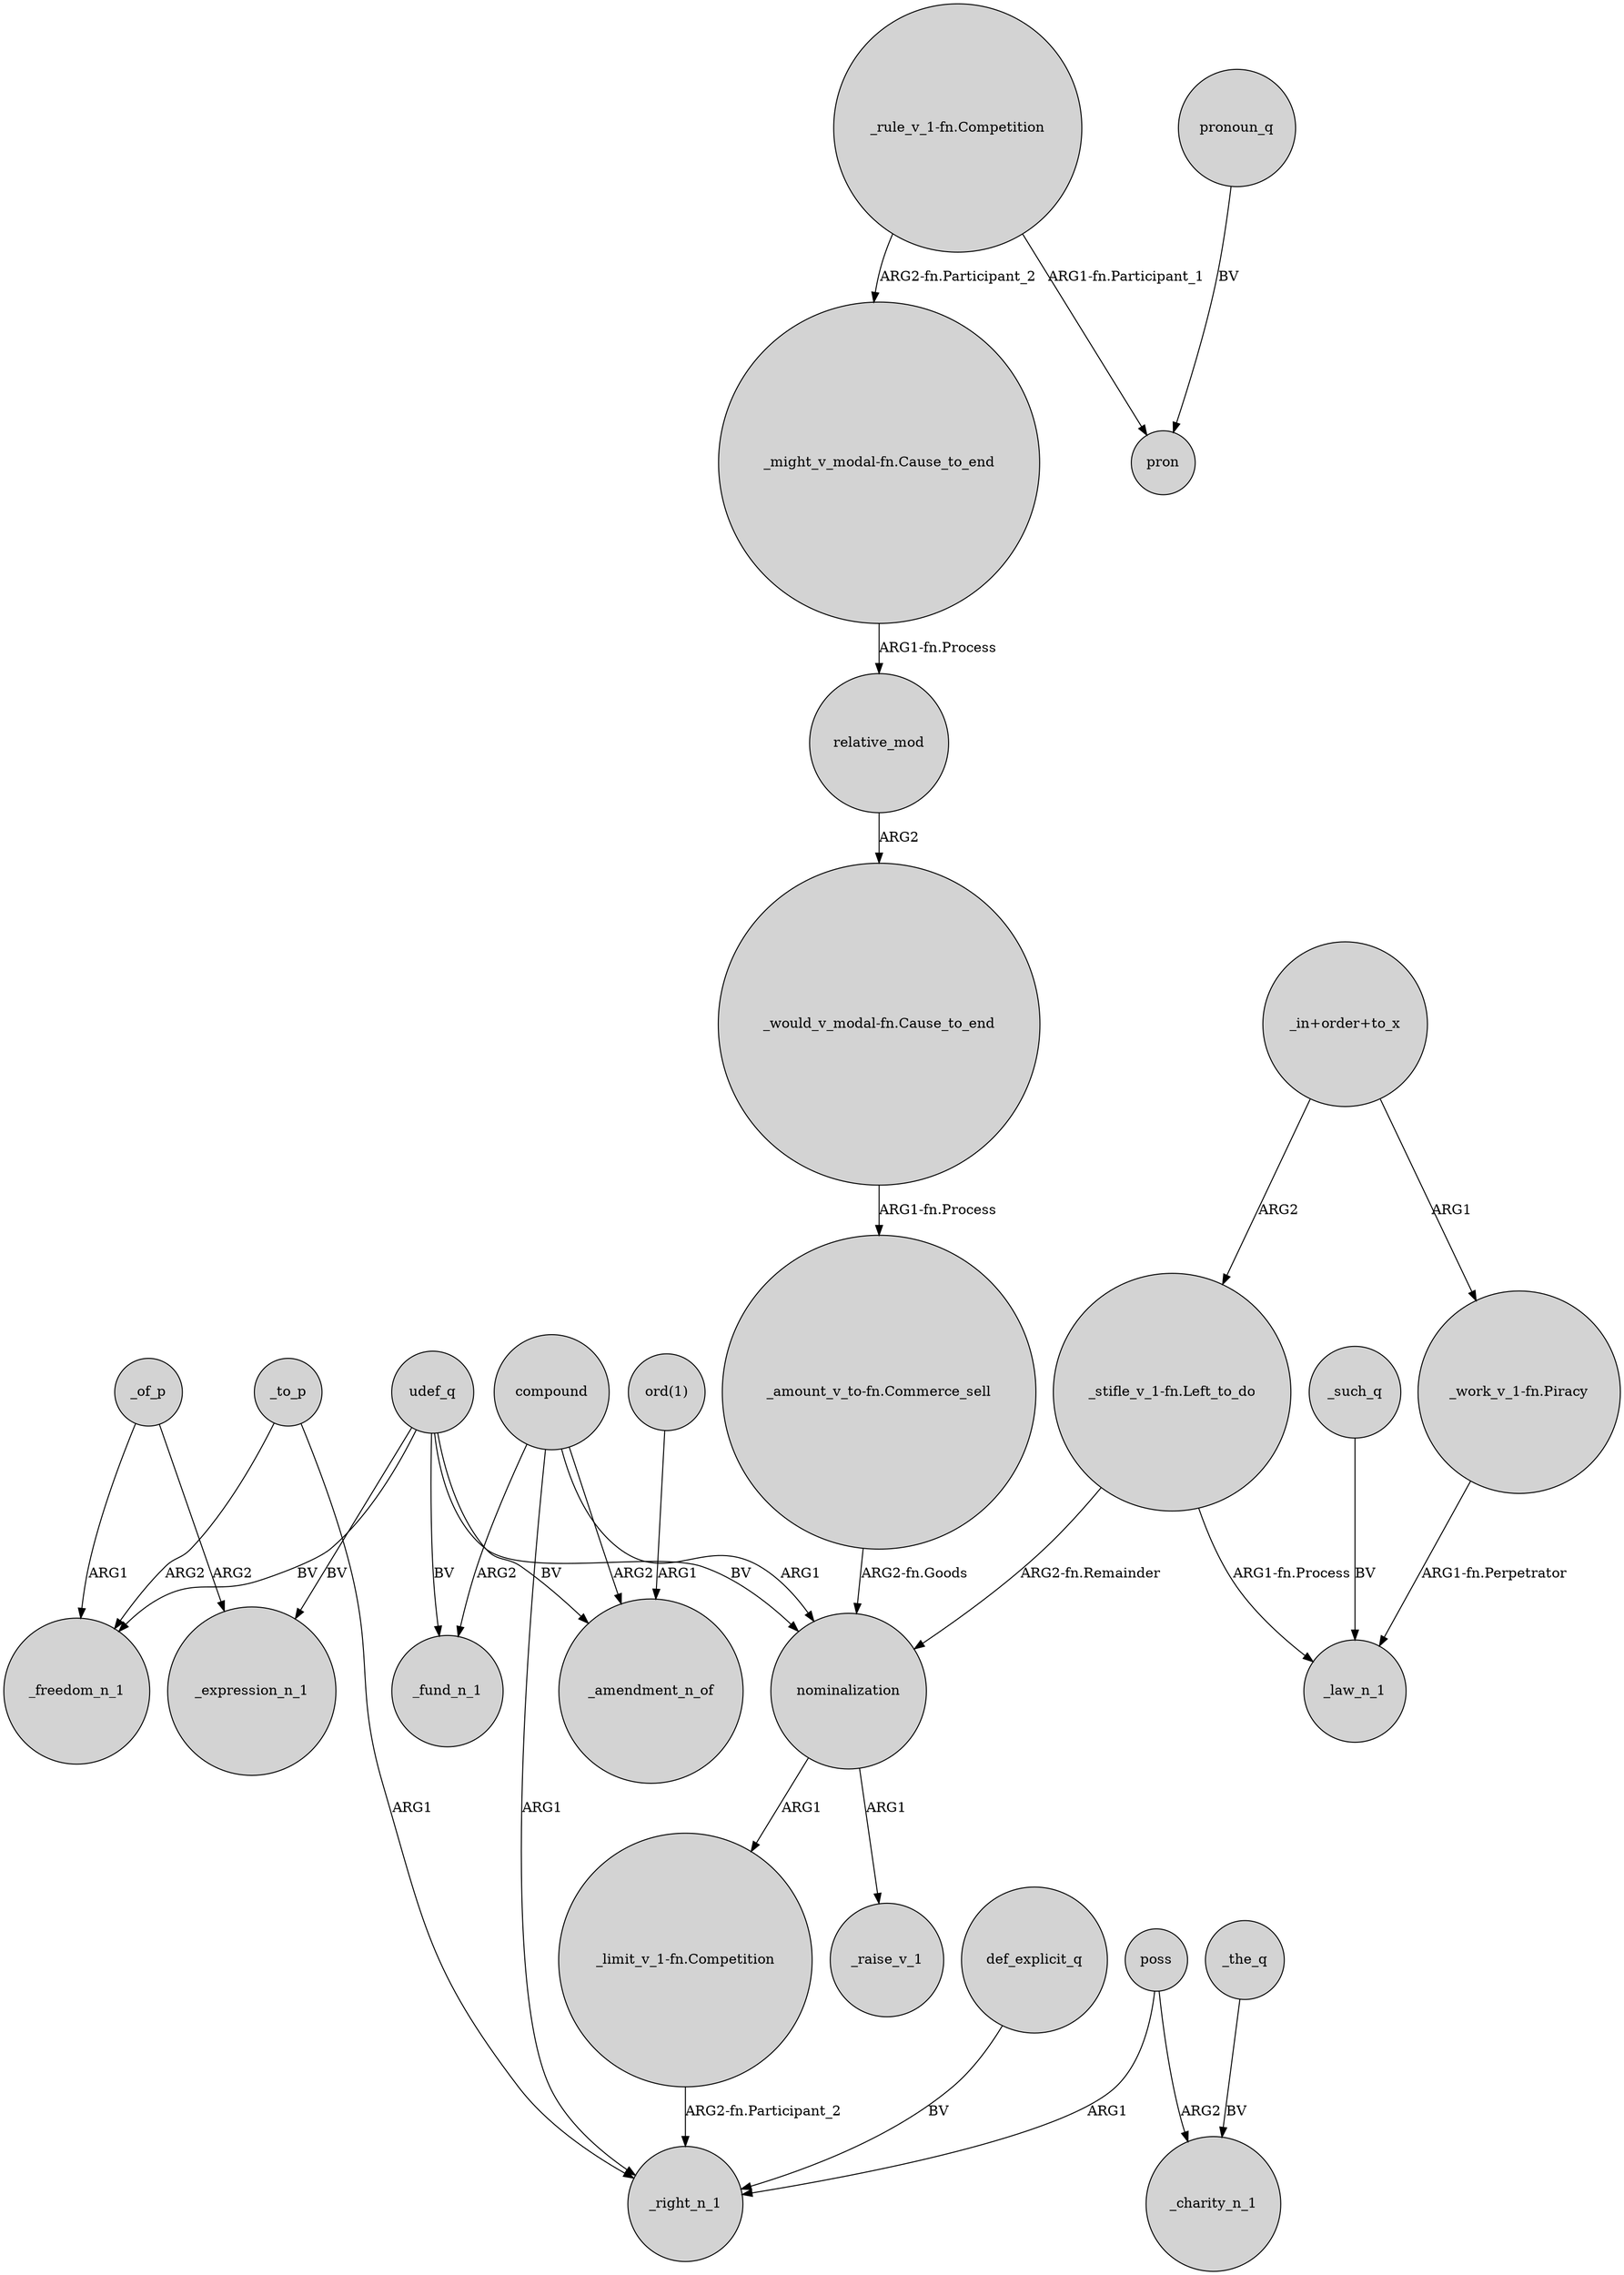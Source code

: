digraph {
	node [shape=circle style=filled]
	"_might_v_modal-fn.Cause_to_end" -> relative_mod [label="ARG1-fn.Process"]
	compound -> _fund_n_1 [label=ARG2]
	relative_mod -> "_would_v_modal-fn.Cause_to_end" [label=ARG2]
	def_explicit_q -> _right_n_1 [label=BV]
	udef_q -> _fund_n_1 [label=BV]
	compound -> _right_n_1 [label=ARG1]
	udef_q -> nominalization [label=BV]
	"_in+order+to_x" -> "_work_v_1-fn.Piracy" [label=ARG1]
	_the_q -> _charity_n_1 [label=BV]
	"_amount_v_to-fn.Commerce_sell" -> nominalization [label="ARG2-fn.Goods"]
	compound -> _amendment_n_of [label=ARG2]
	"_rule_v_1-fn.Competition" -> pron [label="ARG1-fn.Participant_1"]
	pronoun_q -> pron [label=BV]
	compound -> nominalization [label=ARG1]
	udef_q -> _freedom_n_1 [label=BV]
	_to_p -> _freedom_n_1 [label=ARG2]
	_to_p -> _right_n_1 [label=ARG1]
	"_stifle_v_1-fn.Left_to_do" -> nominalization [label="ARG2-fn.Remainder"]
	_of_p -> _expression_n_1 [label=ARG2]
	nominalization -> "_limit_v_1-fn.Competition" [label=ARG1]
	"_limit_v_1-fn.Competition" -> _right_n_1 [label="ARG2-fn.Participant_2"]
	"_in+order+to_x" -> "_stifle_v_1-fn.Left_to_do" [label=ARG2]
	"_would_v_modal-fn.Cause_to_end" -> "_amount_v_to-fn.Commerce_sell" [label="ARG1-fn.Process"]
	"_work_v_1-fn.Piracy" -> _law_n_1 [label="ARG1-fn.Perpetrator"]
	"ord(1)" -> _amendment_n_of [label=ARG1]
	nominalization -> _raise_v_1 [label=ARG1]
	poss -> _right_n_1 [label=ARG1]
	"_rule_v_1-fn.Competition" -> "_might_v_modal-fn.Cause_to_end" [label="ARG2-fn.Participant_2"]
	udef_q -> _expression_n_1 [label=BV]
	_of_p -> _freedom_n_1 [label=ARG1]
	"_stifle_v_1-fn.Left_to_do" -> _law_n_1 [label="ARG1-fn.Process"]
	_such_q -> _law_n_1 [label=BV]
	poss -> _charity_n_1 [label=ARG2]
	udef_q -> _amendment_n_of [label=BV]
}
